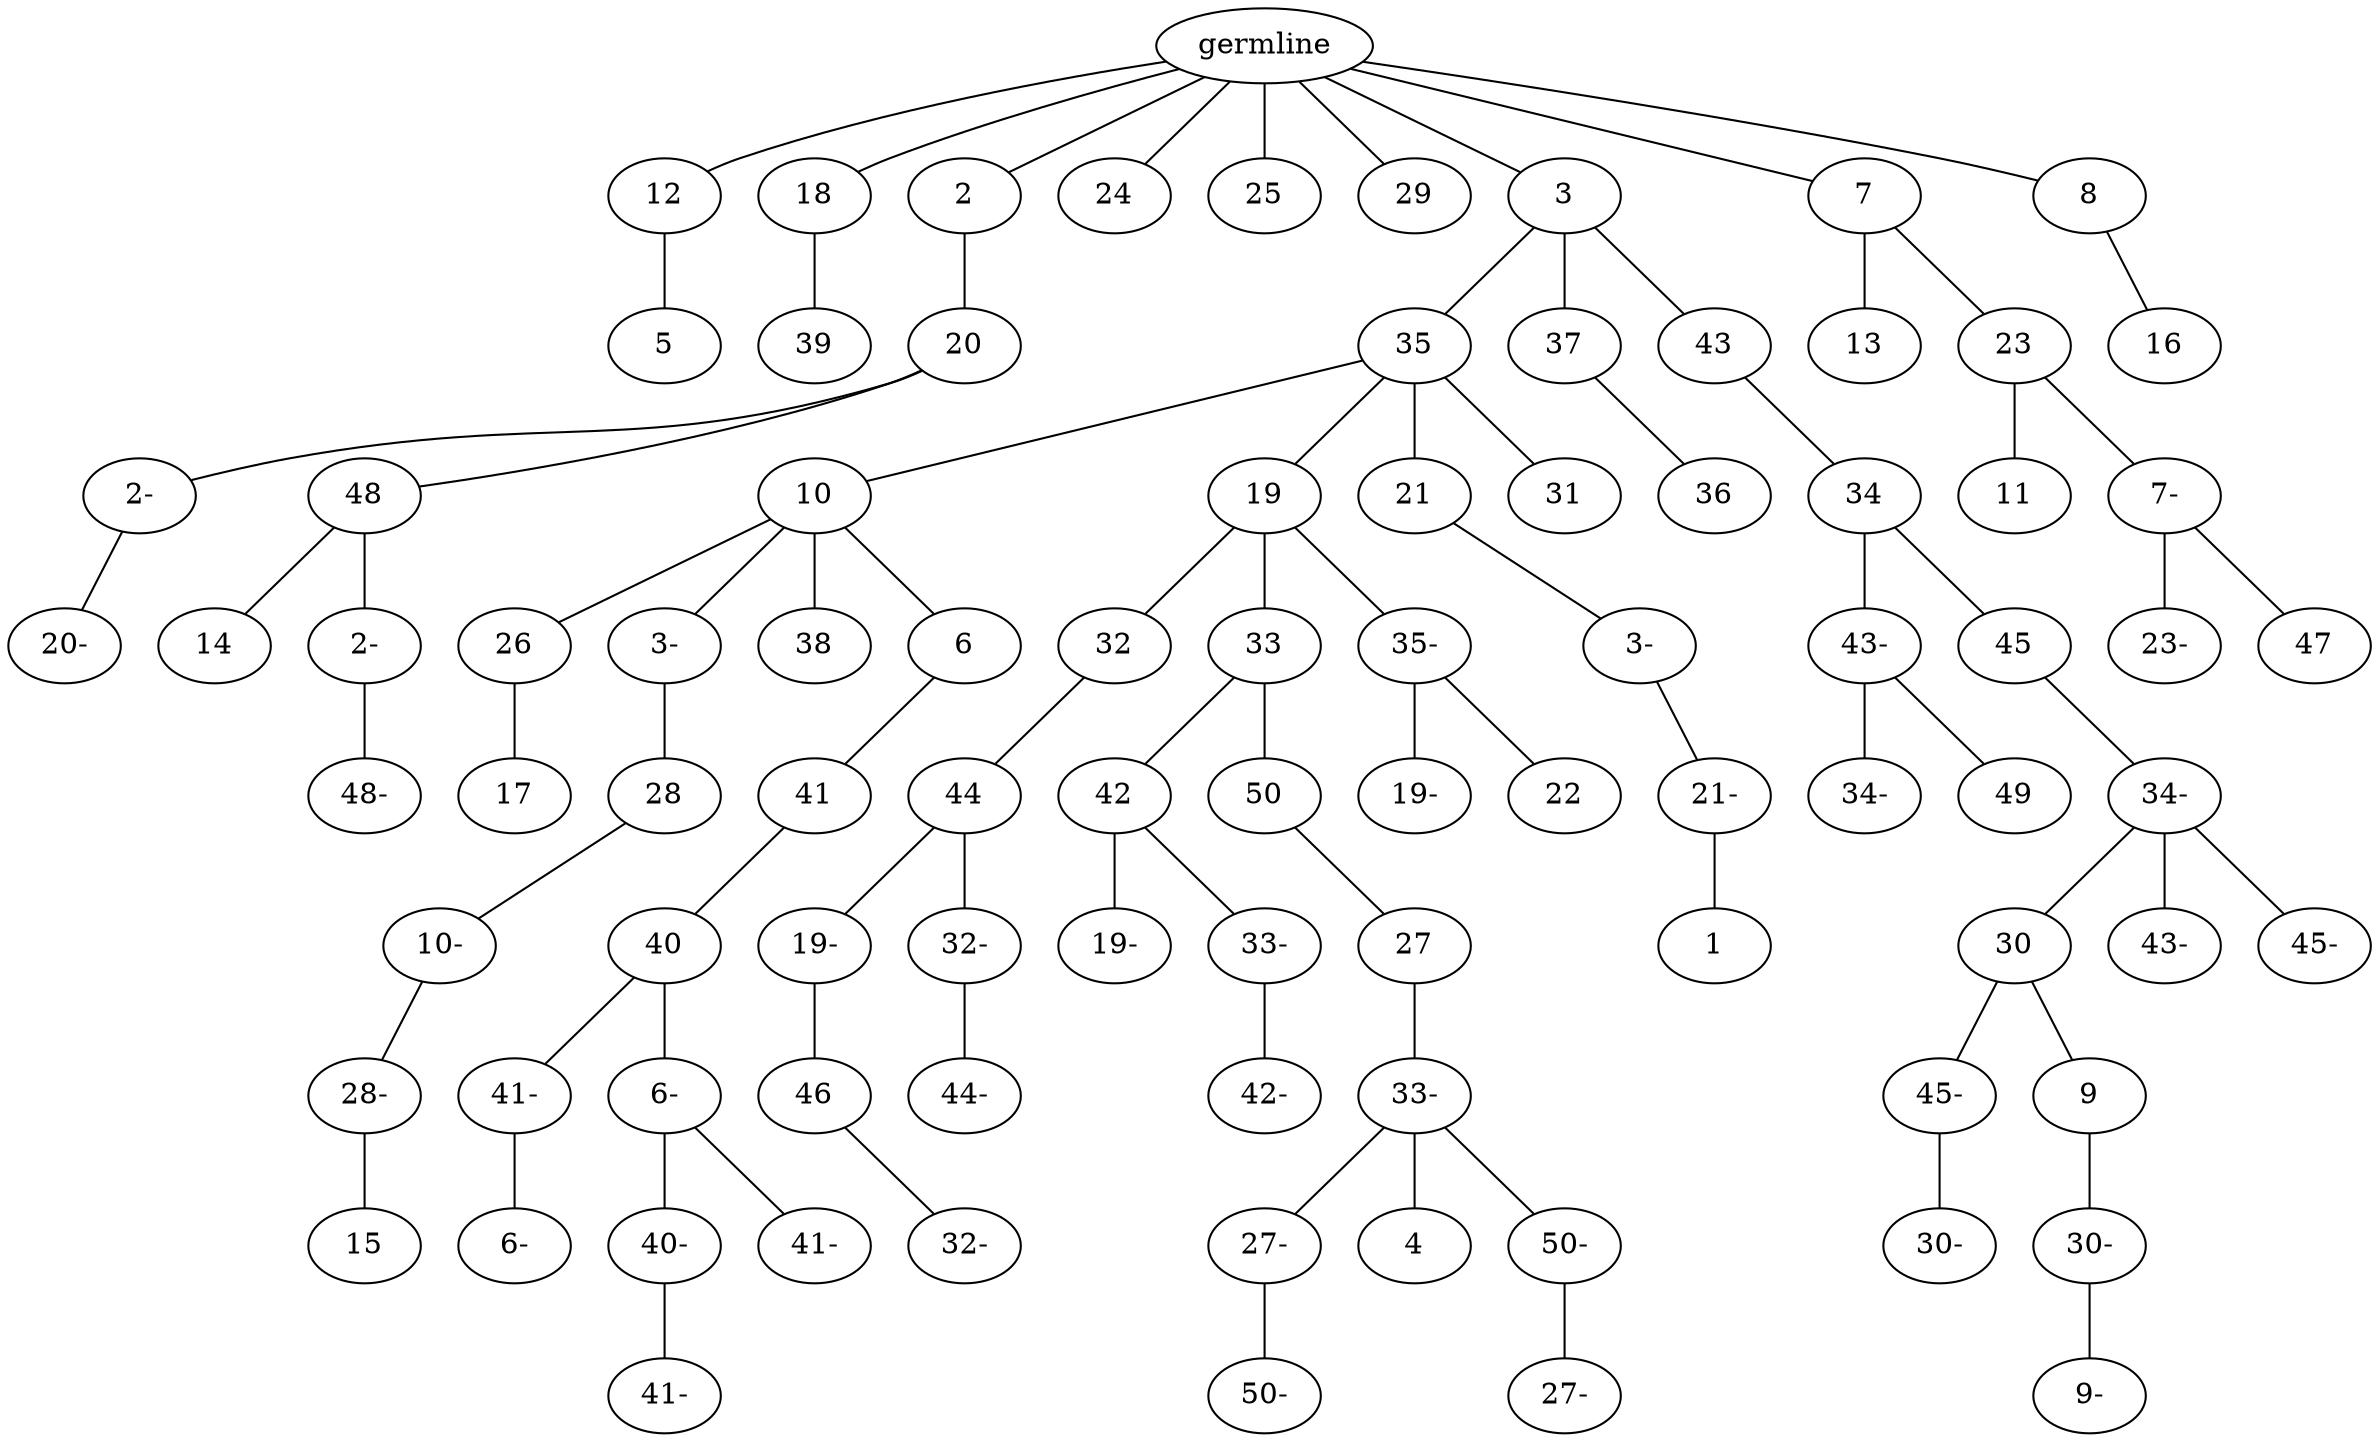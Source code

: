 graph tree {
    "140304488980144" [label="germline"];
    "140304487056960" [label="12"];
    "140304487055616" [label="5"];
    "140304487058592" [label="18"];
    "140304487057680" [label="39"];
    "140304487057728" [label="2"];
    "140304487055424" [label="20"];
    "140304487055568" [label="2-"];
    "140304487058064" [label="20-"];
    "140304487059120" [label="48"];
    "140304487058352" [label="14"];
    "140304487056144" [label="2-"];
    "140304487058736" [label="48-"];
    "140304487056288" [label="24"];
    "140304487056240" [label="25"];
    "140304487056384" [label="29"];
    "140304487057248" [label="3"];
    "140304487056048" [label="35"];
    "140304487057536" [label="10"];
    "140304487056720" [label="26"];
    "140304487059168" [label="17"];
    "140304489180992" [label="3-"];
    "140304489191648" [label="28"];
    "140304472105408" [label="10-"];
    "140304472105456" [label="28-"];
    "140304472105840" [label="15"];
    "140304487056480" [label="38"];
    "140304487056096" [label="6"];
    "140304473608352" [label="41"];
    "140304473608544" [label="40"];
    "140304473609072" [label="41-"];
    "140304473609360" [label="6-"];
    "140304473609888" [label="6-"];
    "140304473609504" [label="40-"];
    "140304473609792" [label="41-"];
    "140304473610464" [label="41-"];
    "140304487058496" [label="19"];
    "140304473608880" [label="32"];
    "140304473610752" [label="44"];
    "140304473610032" [label="19-"];
    "140304473610512" [label="46"];
    "140304473610800" [label="32-"];
    "140304473611040" [label="32-"];
    "140304473609744" [label="44-"];
    "140304473610368" [label="33"];
    "140304473610608" [label="42"];
    "140304473611184" [label="19-"];
    "140304473611328" [label="33-"];
    "140304473611088" [label="42-"];
    "140304473612048" [label="50"];
    "140304473611376" [label="27"];
    "140304473611952" [label="33-"];
    "140304473612096" [label="27-"];
    "140304491639232" [label="50-"];
    "140304491639472" [label="4"];
    "140304491638896" [label="50-"];
    "140304491638944" [label="27-"];
    "140304473608256" [label="35-"];
    "140304473612192" [label="19-"];
    "140304473611904" [label="22"];
    "140304487057440" [label="21"];
    "140304491639952" [label="3-"];
    "140304491639376" [label="21-"];
    "140304491639904" [label="1"];
    "140304473610272" [label="31"];
    "140304487056672" [label="37"];
    "140304491640768" [label="36"];
    "140304491640816" [label="43"];
    "140304491640528" [label="34"];
    "140304491640096" [label="43-"];
    "140304491641104" [label="34-"];
    "140304491640432" [label="49"];
    "140304491641920" [label="45"];
    "140304491641488" [label="34-"];
    "140304491641584" [label="30"];
    "140304491642112" [label="45-"];
    "140304491642400" [label="30-"];
    "140304491642160" [label="9"];
    "140304491642688" [label="30-"];
    "140304491642592" [label="9-"];
    "140304491641872" [label="43-"];
    "140304491642640" [label="45-"];
    "140304487059312" [label="7"];
    "140304491641056" [label="13"];
    "140304491640576" [label="23"];
    "140304491642208" [label="11"];
    "140304491642448" [label="7-"];
    "140304488411440" [label="23-"];
    "140304488412112" [label="47"];
    "140304491640960" [label="8"];
    "140304488412016" [label="16"];
    "140304488980144" -- "140304487056960";
    "140304488980144" -- "140304487058592";
    "140304488980144" -- "140304487057728";
    "140304488980144" -- "140304487056288";
    "140304488980144" -- "140304487056240";
    "140304488980144" -- "140304487056384";
    "140304488980144" -- "140304487057248";
    "140304488980144" -- "140304487059312";
    "140304488980144" -- "140304491640960";
    "140304487056960" -- "140304487055616";
    "140304487058592" -- "140304487057680";
    "140304487057728" -- "140304487055424";
    "140304487055424" -- "140304487055568";
    "140304487055424" -- "140304487059120";
    "140304487055568" -- "140304487058064";
    "140304487059120" -- "140304487058352";
    "140304487059120" -- "140304487056144";
    "140304487056144" -- "140304487058736";
    "140304487057248" -- "140304487056048";
    "140304487057248" -- "140304487056672";
    "140304487057248" -- "140304491640816";
    "140304487056048" -- "140304487057536";
    "140304487056048" -- "140304487058496";
    "140304487056048" -- "140304487057440";
    "140304487056048" -- "140304473610272";
    "140304487057536" -- "140304487056720";
    "140304487057536" -- "140304489180992";
    "140304487057536" -- "140304487056480";
    "140304487057536" -- "140304487056096";
    "140304487056720" -- "140304487059168";
    "140304489180992" -- "140304489191648";
    "140304489191648" -- "140304472105408";
    "140304472105408" -- "140304472105456";
    "140304472105456" -- "140304472105840";
    "140304487056096" -- "140304473608352";
    "140304473608352" -- "140304473608544";
    "140304473608544" -- "140304473609072";
    "140304473608544" -- "140304473609888";
    "140304473609072" -- "140304473609360";
    "140304473609888" -- "140304473609504";
    "140304473609888" -- "140304473610464";
    "140304473609504" -- "140304473609792";
    "140304487058496" -- "140304473608880";
    "140304487058496" -- "140304473610368";
    "140304487058496" -- "140304473608256";
    "140304473608880" -- "140304473610752";
    "140304473610752" -- "140304473610032";
    "140304473610752" -- "140304473611040";
    "140304473610032" -- "140304473610512";
    "140304473610512" -- "140304473610800";
    "140304473611040" -- "140304473609744";
    "140304473610368" -- "140304473610608";
    "140304473610368" -- "140304473612048";
    "140304473610608" -- "140304473611184";
    "140304473610608" -- "140304473611328";
    "140304473611328" -- "140304473611088";
    "140304473612048" -- "140304473611376";
    "140304473611376" -- "140304473611952";
    "140304473611952" -- "140304473612096";
    "140304473611952" -- "140304491639472";
    "140304473611952" -- "140304491638896";
    "140304473612096" -- "140304491639232";
    "140304491638896" -- "140304491638944";
    "140304473608256" -- "140304473612192";
    "140304473608256" -- "140304473611904";
    "140304487057440" -- "140304491639952";
    "140304491639952" -- "140304491639376";
    "140304491639376" -- "140304491639904";
    "140304487056672" -- "140304491640768";
    "140304491640816" -- "140304491640528";
    "140304491640528" -- "140304491640096";
    "140304491640528" -- "140304491641920";
    "140304491640096" -- "140304491641104";
    "140304491640096" -- "140304491640432";
    "140304491641920" -- "140304491641488";
    "140304491641488" -- "140304491641584";
    "140304491641488" -- "140304491641872";
    "140304491641488" -- "140304491642640";
    "140304491641584" -- "140304491642112";
    "140304491641584" -- "140304491642160";
    "140304491642112" -- "140304491642400";
    "140304491642160" -- "140304491642688";
    "140304491642688" -- "140304491642592";
    "140304487059312" -- "140304491641056";
    "140304487059312" -- "140304491640576";
    "140304491640576" -- "140304491642208";
    "140304491640576" -- "140304491642448";
    "140304491642448" -- "140304488411440";
    "140304491642448" -- "140304488412112";
    "140304491640960" -- "140304488412016";
}
